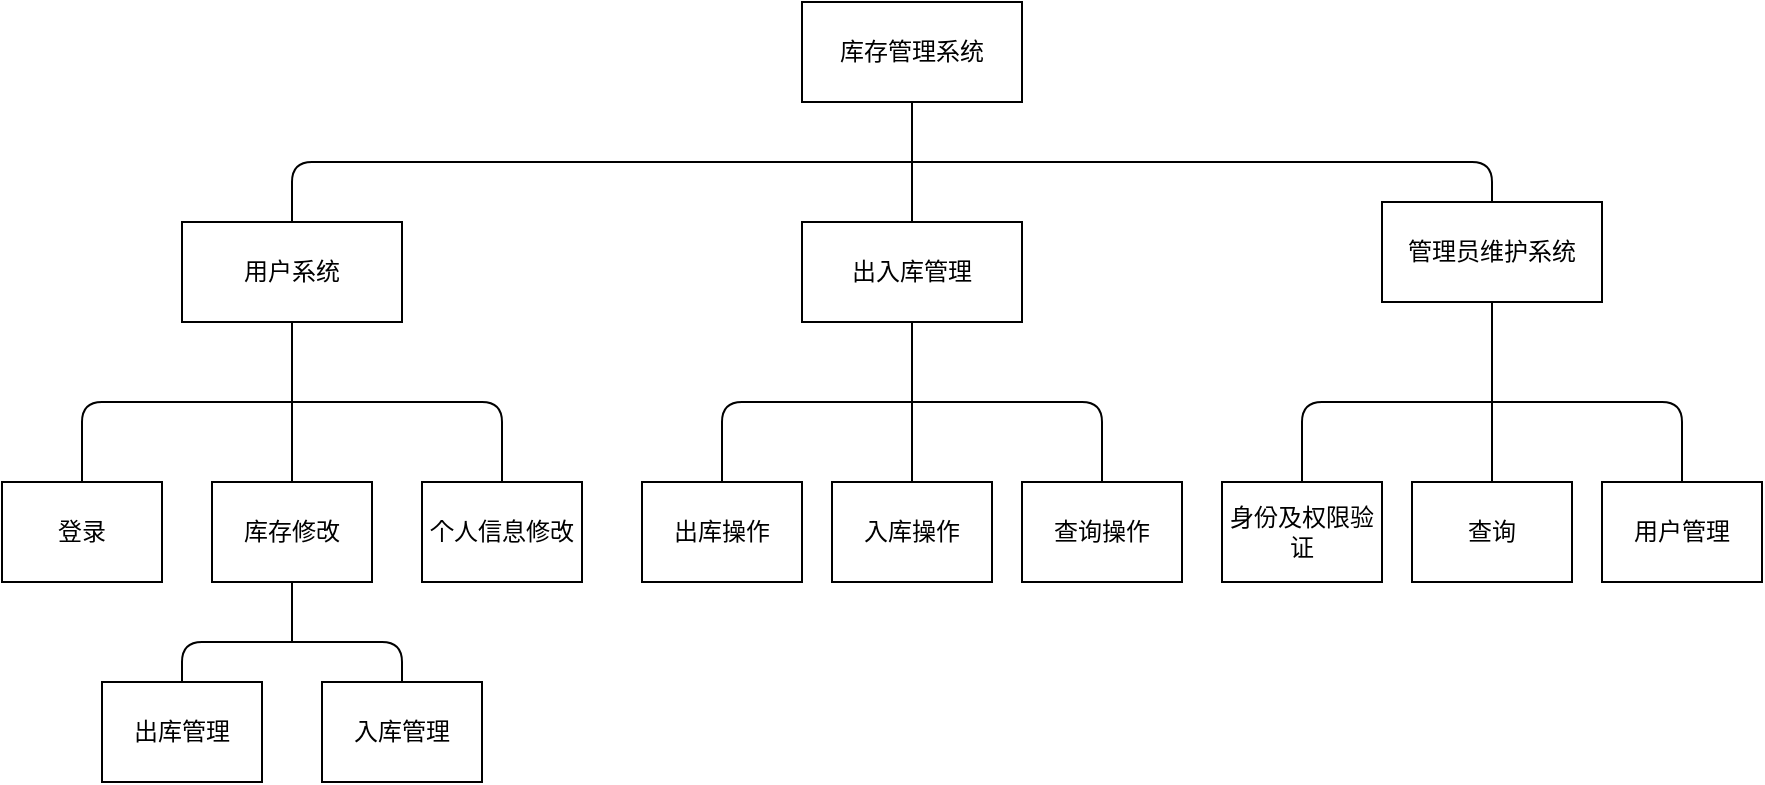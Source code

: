 <mxfile version="10.6.9" type="github"><diagram id="xqkLJhZiBBFJpWXWvkNO" name="Page-1"><mxGraphModel dx="2227" dy="753" grid="1" gridSize="10" guides="1" tooltips="1" connect="1" arrows="1" fold="1" page="1" pageScale="1" pageWidth="827" pageHeight="1169" math="0" shadow="0"><root><mxCell id="0"/><mxCell id="1" parent="0"/><mxCell id="QucxSN6fKs3LmF4DuT6Z-1" value="库存管理系统" style="rounded=0;whiteSpace=wrap;html=1;" vertex="1" parent="1"><mxGeometry x="390" width="110" height="50" as="geometry"/></mxCell><mxCell id="QucxSN6fKs3LmF4DuT6Z-2" value="用户系统&lt;br&gt;" style="rounded=0;whiteSpace=wrap;html=1;" vertex="1" parent="1"><mxGeometry x="80" y="110" width="110" height="50" as="geometry"/></mxCell><mxCell id="QucxSN6fKs3LmF4DuT6Z-3" value="出入库管理&lt;br&gt;" style="rounded=0;whiteSpace=wrap;html=1;" vertex="1" parent="1"><mxGeometry x="390" y="110" width="110" height="50" as="geometry"/></mxCell><mxCell id="QucxSN6fKs3LmF4DuT6Z-4" value="管理员维护系统&lt;br&gt;" style="rounded=0;whiteSpace=wrap;html=1;" vertex="1" parent="1"><mxGeometry x="680" y="100" width="110" height="50" as="geometry"/></mxCell><mxCell id="QucxSN6fKs3LmF4DuT6Z-5" value="登录&lt;br&gt;" style="rounded=0;whiteSpace=wrap;html=1;" vertex="1" parent="1"><mxGeometry x="-10" y="240" width="80" height="50" as="geometry"/></mxCell><mxCell id="QucxSN6fKs3LmF4DuT6Z-6" value="库存修改" style="rounded=0;whiteSpace=wrap;html=1;" vertex="1" parent="1"><mxGeometry x="95" y="240" width="80" height="50" as="geometry"/></mxCell><mxCell id="QucxSN6fKs3LmF4DuT6Z-7" value="个人信息修改&lt;br&gt;" style="rounded=0;whiteSpace=wrap;html=1;" vertex="1" parent="1"><mxGeometry x="200" y="240" width="80" height="50" as="geometry"/></mxCell><mxCell id="QucxSN6fKs3LmF4DuT6Z-8" value="出库管理" style="rounded=0;whiteSpace=wrap;html=1;" vertex="1" parent="1"><mxGeometry x="40" y="340" width="80" height="50" as="geometry"/></mxCell><mxCell id="QucxSN6fKs3LmF4DuT6Z-9" value="入库管理&lt;br&gt;" style="rounded=0;whiteSpace=wrap;html=1;" vertex="1" parent="1"><mxGeometry x="150" y="340" width="80" height="50" as="geometry"/></mxCell><mxCell id="QucxSN6fKs3LmF4DuT6Z-10" value="出库操作&lt;br&gt;" style="rounded=0;whiteSpace=wrap;html=1;" vertex="1" parent="1"><mxGeometry x="310" y="240" width="80" height="50" as="geometry"/></mxCell><mxCell id="QucxSN6fKs3LmF4DuT6Z-11" value="入库操作" style="rounded=0;whiteSpace=wrap;html=1;" vertex="1" parent="1"><mxGeometry x="405" y="240" width="80" height="50" as="geometry"/></mxCell><mxCell id="QucxSN6fKs3LmF4DuT6Z-12" value="查询操作" style="rounded=0;whiteSpace=wrap;html=1;" vertex="1" parent="1"><mxGeometry x="500" y="240" width="80" height="50" as="geometry"/></mxCell><mxCell id="QucxSN6fKs3LmF4DuT6Z-13" value="身份及权限验证&lt;br&gt;" style="rounded=0;whiteSpace=wrap;html=1;" vertex="1" parent="1"><mxGeometry x="600" y="240" width="80" height="50" as="geometry"/></mxCell><mxCell id="QucxSN6fKs3LmF4DuT6Z-14" value="查询&lt;br&gt;" style="rounded=0;whiteSpace=wrap;html=1;" vertex="1" parent="1"><mxGeometry x="695" y="240" width="80" height="50" as="geometry"/></mxCell><mxCell id="QucxSN6fKs3LmF4DuT6Z-15" value="用户管理&lt;br&gt;" style="rounded=0;whiteSpace=wrap;html=1;" vertex="1" parent="1"><mxGeometry x="790" y="240" width="80" height="50" as="geometry"/></mxCell><mxCell id="QucxSN6fKs3LmF4DuT6Z-17" value="" style="endArrow=none;html=1;entryX=0.5;entryY=1;entryDx=0;entryDy=0;" edge="1" parent="1" source="QucxSN6fKs3LmF4DuT6Z-3" target="QucxSN6fKs3LmF4DuT6Z-1"><mxGeometry width="50" height="50" relative="1" as="geometry"><mxPoint y="460" as="sourcePoint"/><mxPoint x="480" y="80" as="targetPoint"/></mxGeometry></mxCell><mxCell id="QucxSN6fKs3LmF4DuT6Z-18" value="" style="endArrow=none;html=1;exitX=0.5;exitY=0;exitDx=0;exitDy=0;entryX=0.5;entryY=0;entryDx=0;entryDy=0;" edge="1" parent="1" source="QucxSN6fKs3LmF4DuT6Z-2" target="QucxSN6fKs3LmF4DuT6Z-4"><mxGeometry width="50" height="50" relative="1" as="geometry"><mxPoint x="10" y="460" as="sourcePoint"/><mxPoint x="750" y="80" as="targetPoint"/><Array as="points"><mxPoint x="135" y="80"/><mxPoint x="735" y="80"/></Array></mxGeometry></mxCell><mxCell id="QucxSN6fKs3LmF4DuT6Z-19" value="" style="endArrow=none;html=1;entryX=0.5;entryY=1;entryDx=0;entryDy=0;exitX=0.5;exitY=0;exitDx=0;exitDy=0;" edge="1" parent="1" source="QucxSN6fKs3LmF4DuT6Z-6" target="QucxSN6fKs3LmF4DuT6Z-2"><mxGeometry width="50" height="50" relative="1" as="geometry"><mxPoint x="-10" y="460" as="sourcePoint"/><mxPoint x="40" y="410" as="targetPoint"/></mxGeometry></mxCell><mxCell id="QucxSN6fKs3LmF4DuT6Z-20" value="" style="endArrow=none;html=1;entryX=0.5;entryY=0;entryDx=0;entryDy=0;exitX=0.5;exitY=0;exitDx=0;exitDy=0;" edge="1" parent="1" source="QucxSN6fKs3LmF4DuT6Z-5" target="QucxSN6fKs3LmF4DuT6Z-7"><mxGeometry width="50" height="50" relative="1" as="geometry"><mxPoint x="-10" y="460" as="sourcePoint"/><mxPoint x="40" y="410" as="targetPoint"/><Array as="points"><mxPoint x="30" y="200"/><mxPoint x="140" y="200"/><mxPoint x="240" y="200"/></Array></mxGeometry></mxCell><mxCell id="QucxSN6fKs3LmF4DuT6Z-21" value="" style="endArrow=none;html=1;entryX=0.5;entryY=1;entryDx=0;entryDy=0;exitX=0.5;exitY=0;exitDx=0;exitDy=0;" edge="1" parent="1" source="QucxSN6fKs3LmF4DuT6Z-11" target="QucxSN6fKs3LmF4DuT6Z-3"><mxGeometry width="50" height="50" relative="1" as="geometry"><mxPoint x="-10" y="460" as="sourcePoint"/><mxPoint x="40" y="410" as="targetPoint"/></mxGeometry></mxCell><mxCell id="QucxSN6fKs3LmF4DuT6Z-22" value="" style="endArrow=none;html=1;entryX=0.5;entryY=0;entryDx=0;entryDy=0;exitX=0.5;exitY=0;exitDx=0;exitDy=0;" edge="1" parent="1" source="QucxSN6fKs3LmF4DuT6Z-10" target="QucxSN6fKs3LmF4DuT6Z-12"><mxGeometry width="50" height="50" relative="1" as="geometry"><mxPoint x="-10" y="460" as="sourcePoint"/><mxPoint x="40" y="410" as="targetPoint"/><Array as="points"><mxPoint x="350" y="200"/><mxPoint x="440" y="200"/><mxPoint x="540" y="200"/></Array></mxGeometry></mxCell><mxCell id="QucxSN6fKs3LmF4DuT6Z-23" value="" style="endArrow=none;html=1;entryX=0.5;entryY=1;entryDx=0;entryDy=0;exitX=0.5;exitY=0;exitDx=0;exitDy=0;" edge="1" parent="1" source="QucxSN6fKs3LmF4DuT6Z-14" target="QucxSN6fKs3LmF4DuT6Z-4"><mxGeometry width="50" height="50" relative="1" as="geometry"><mxPoint x="160" y="460" as="sourcePoint"/><mxPoint x="210" y="410" as="targetPoint"/></mxGeometry></mxCell><mxCell id="QucxSN6fKs3LmF4DuT6Z-24" value="" style="endArrow=none;html=1;exitX=0.5;exitY=0;exitDx=0;exitDy=0;entryX=0.5;entryY=0;entryDx=0;entryDy=0;" edge="1" parent="1" source="QucxSN6fKs3LmF4DuT6Z-13" target="QucxSN6fKs3LmF4DuT6Z-15"><mxGeometry width="50" height="50" relative="1" as="geometry"><mxPoint x="660" y="380" as="sourcePoint"/><mxPoint x="710" y="330" as="targetPoint"/><Array as="points"><mxPoint x="640" y="200"/><mxPoint x="740" y="200"/><mxPoint x="830" y="200"/></Array></mxGeometry></mxCell><mxCell id="QucxSN6fKs3LmF4DuT6Z-25" value="" style="endArrow=none;html=1;exitX=0.5;exitY=0;exitDx=0;exitDy=0;entryX=0.5;entryY=0;entryDx=0;entryDy=0;" edge="1" parent="1" source="QucxSN6fKs3LmF4DuT6Z-8" target="QucxSN6fKs3LmF4DuT6Z-9"><mxGeometry width="50" height="50" relative="1" as="geometry"><mxPoint x="-10" y="460" as="sourcePoint"/><mxPoint x="40" y="410" as="targetPoint"/><Array as="points"><mxPoint x="80" y="320"/><mxPoint x="130" y="320"/><mxPoint x="190" y="320"/></Array></mxGeometry></mxCell><mxCell id="QucxSN6fKs3LmF4DuT6Z-26" value="" style="endArrow=none;html=1;entryX=0.5;entryY=1;entryDx=0;entryDy=0;" edge="1" parent="1" target="QucxSN6fKs3LmF4DuT6Z-6"><mxGeometry width="50" height="50" relative="1" as="geometry"><mxPoint x="135" y="320" as="sourcePoint"/><mxPoint x="40" y="410" as="targetPoint"/></mxGeometry></mxCell></root></mxGraphModel></diagram></mxfile>